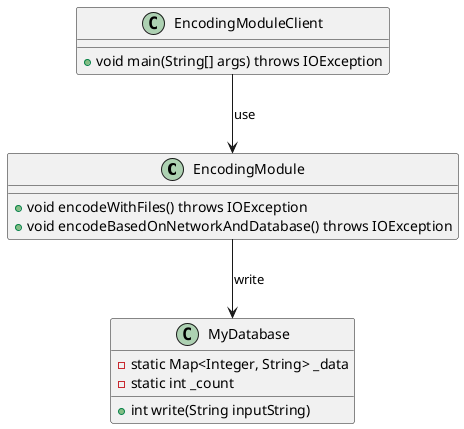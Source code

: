 @startuml

    
    class EncodingModule {
        + void encodeWithFiles() throws IOException
        + void encodeBasedOnNetworkAndDatabase() throws IOException
    }

    class EncodingModuleClient {
        + void main(String[] args) throws IOException
    }

    class MyDatabase {
        + int write(String inputString)
        - static Map<Integer, String> _data
        - static int _count
    }

    EncodingModuleClient --> EncodingModule : "use"
    EncodingModule --> MyDatabase : "write"



@enduml
